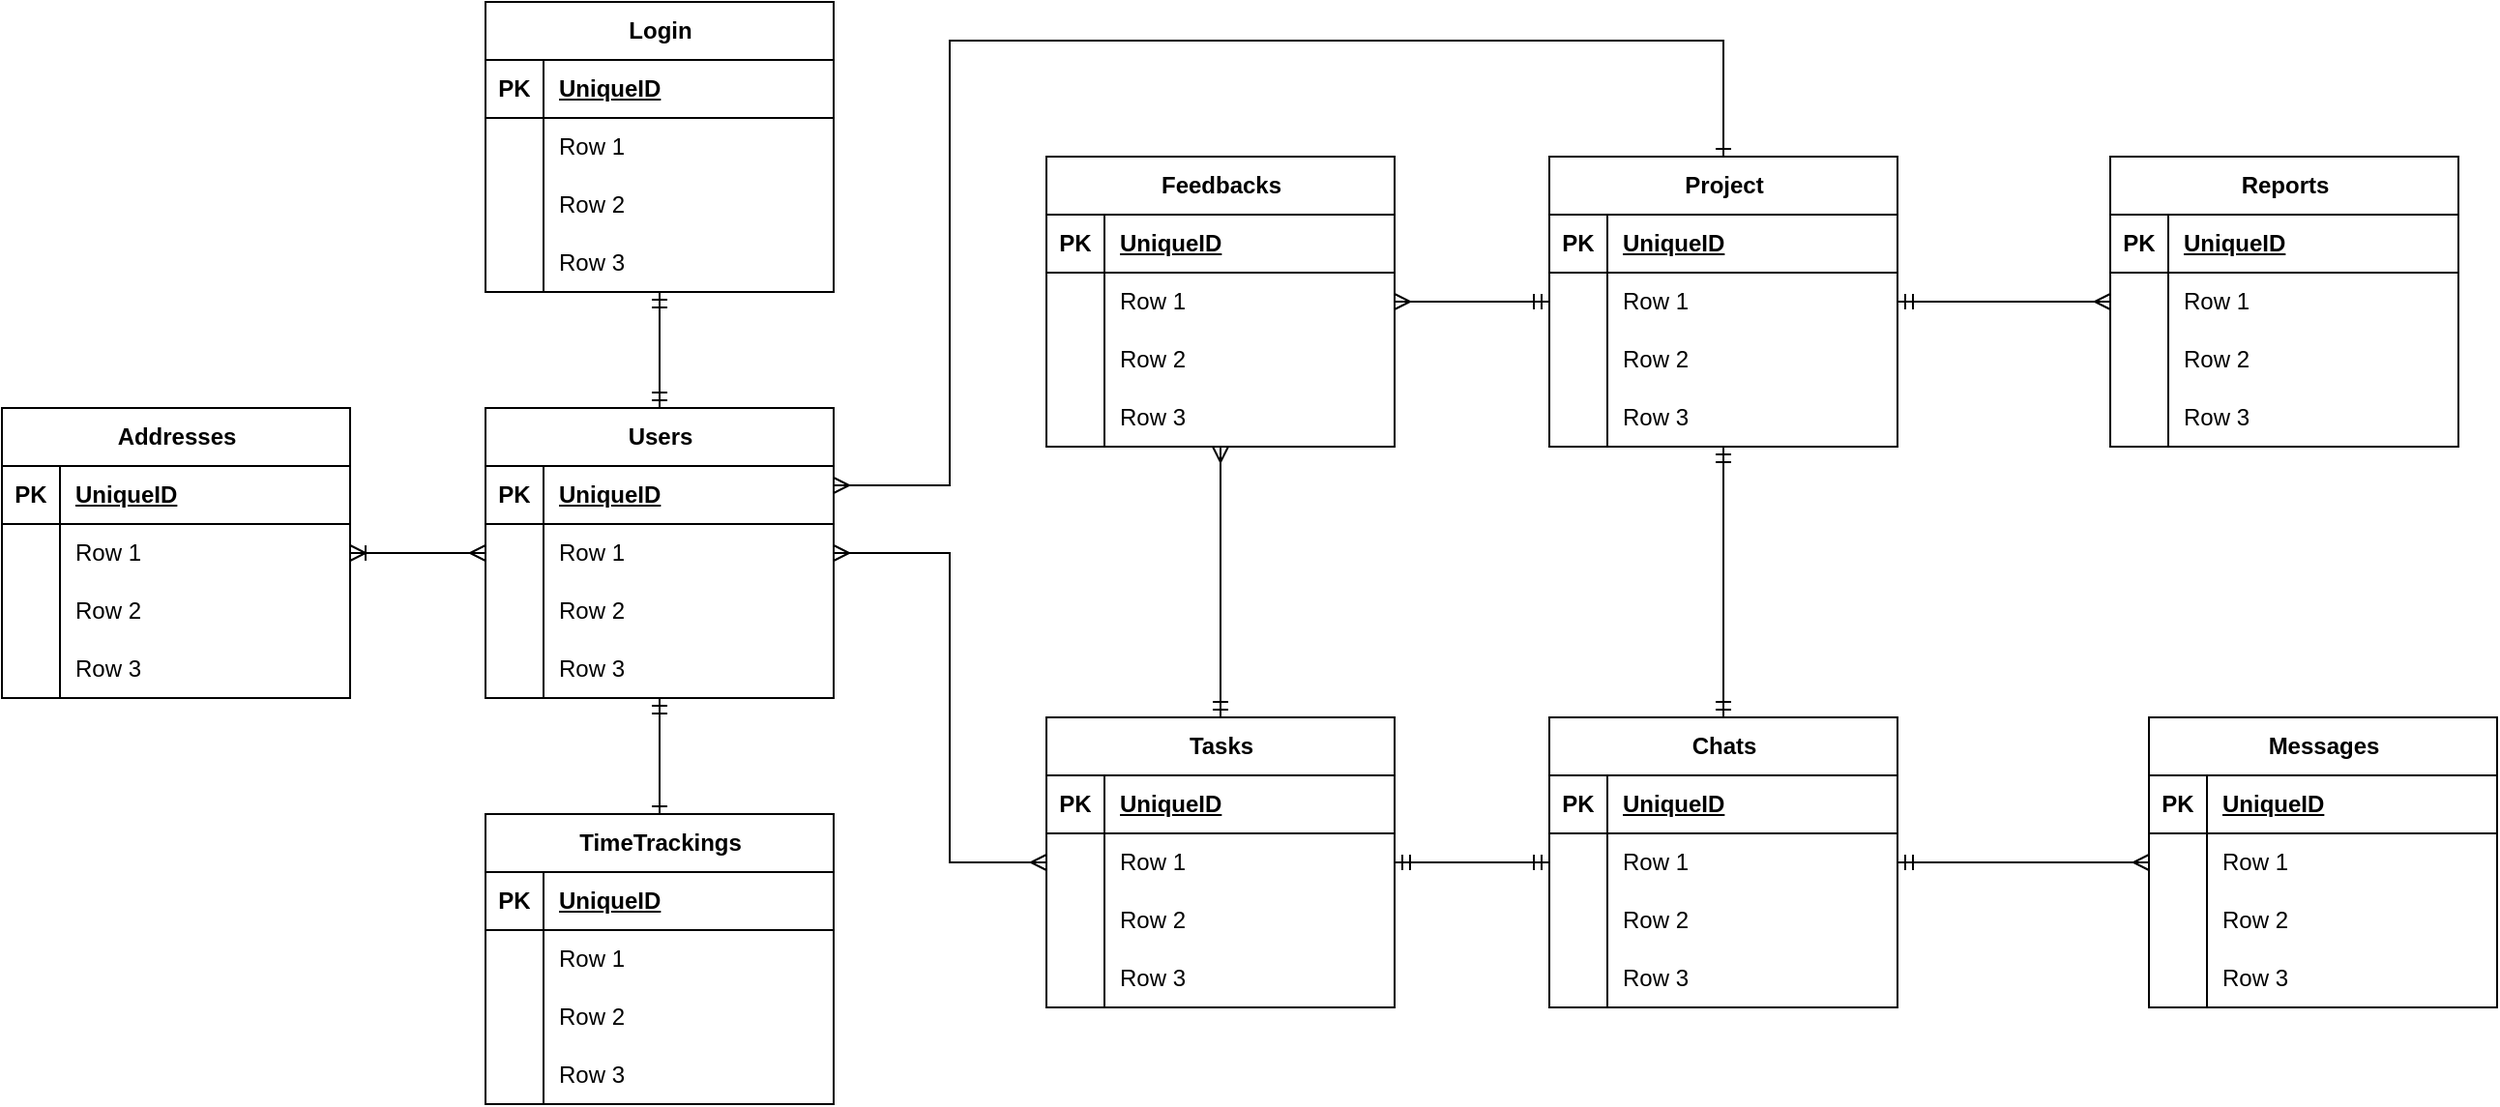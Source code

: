 <mxfile version="24.8.3">
  <diagram id="R2lEEEUBdFMjLlhIrx00" name="Page-1">
    <mxGraphModel dx="2109" dy="1755" grid="1" gridSize="10" guides="1" tooltips="1" connect="1" arrows="1" fold="1" page="1" pageScale="1" pageWidth="850" pageHeight="1100" math="0" shadow="0" extFonts="Permanent Marker^https://fonts.googleapis.com/css?family=Permanent+Marker">
      <root>
        <mxCell id="0" />
        <mxCell id="1" parent="0" />
        <mxCell id="1kP3x4EsZ9s0T8nyZkFA-34" value="Chats" style="shape=table;startSize=30;container=1;collapsible=1;childLayout=tableLayout;fixedRows=1;rowLines=0;fontStyle=1;align=center;resizeLast=1;html=1;" parent="1" vertex="1">
          <mxGeometry x="730" y="190" width="180" height="150" as="geometry" />
        </mxCell>
        <mxCell id="1kP3x4EsZ9s0T8nyZkFA-35" value="" style="shape=tableRow;horizontal=0;startSize=0;swimlaneHead=0;swimlaneBody=0;fillColor=none;collapsible=0;dropTarget=0;points=[[0,0.5],[1,0.5]];portConstraint=eastwest;top=0;left=0;right=0;bottom=1;" parent="1kP3x4EsZ9s0T8nyZkFA-34" vertex="1">
          <mxGeometry y="30" width="180" height="30" as="geometry" />
        </mxCell>
        <mxCell id="1kP3x4EsZ9s0T8nyZkFA-36" value="PK" style="shape=partialRectangle;connectable=0;fillColor=none;top=0;left=0;bottom=0;right=0;fontStyle=1;overflow=hidden;whiteSpace=wrap;html=1;" parent="1kP3x4EsZ9s0T8nyZkFA-35" vertex="1">
          <mxGeometry width="30" height="30" as="geometry">
            <mxRectangle width="30" height="30" as="alternateBounds" />
          </mxGeometry>
        </mxCell>
        <mxCell id="1kP3x4EsZ9s0T8nyZkFA-37" value="UniqueID" style="shape=partialRectangle;connectable=0;fillColor=none;top=0;left=0;bottom=0;right=0;align=left;spacingLeft=6;fontStyle=5;overflow=hidden;whiteSpace=wrap;html=1;" parent="1kP3x4EsZ9s0T8nyZkFA-35" vertex="1">
          <mxGeometry x="30" width="150" height="30" as="geometry">
            <mxRectangle width="150" height="30" as="alternateBounds" />
          </mxGeometry>
        </mxCell>
        <mxCell id="1kP3x4EsZ9s0T8nyZkFA-38" value="" style="shape=tableRow;horizontal=0;startSize=0;swimlaneHead=0;swimlaneBody=0;fillColor=none;collapsible=0;dropTarget=0;points=[[0,0.5],[1,0.5]];portConstraint=eastwest;top=0;left=0;right=0;bottom=0;" parent="1kP3x4EsZ9s0T8nyZkFA-34" vertex="1">
          <mxGeometry y="60" width="180" height="30" as="geometry" />
        </mxCell>
        <mxCell id="1kP3x4EsZ9s0T8nyZkFA-39" value="" style="shape=partialRectangle;connectable=0;fillColor=none;top=0;left=0;bottom=0;right=0;editable=1;overflow=hidden;whiteSpace=wrap;html=1;" parent="1kP3x4EsZ9s0T8nyZkFA-38" vertex="1">
          <mxGeometry width="30" height="30" as="geometry">
            <mxRectangle width="30" height="30" as="alternateBounds" />
          </mxGeometry>
        </mxCell>
        <mxCell id="1kP3x4EsZ9s0T8nyZkFA-40" value="Row 1" style="shape=partialRectangle;connectable=0;fillColor=none;top=0;left=0;bottom=0;right=0;align=left;spacingLeft=6;overflow=hidden;whiteSpace=wrap;html=1;" parent="1kP3x4EsZ9s0T8nyZkFA-38" vertex="1">
          <mxGeometry x="30" width="150" height="30" as="geometry">
            <mxRectangle width="150" height="30" as="alternateBounds" />
          </mxGeometry>
        </mxCell>
        <mxCell id="1kP3x4EsZ9s0T8nyZkFA-41" value="" style="shape=tableRow;horizontal=0;startSize=0;swimlaneHead=0;swimlaneBody=0;fillColor=none;collapsible=0;dropTarget=0;points=[[0,0.5],[1,0.5]];portConstraint=eastwest;top=0;left=0;right=0;bottom=0;" parent="1kP3x4EsZ9s0T8nyZkFA-34" vertex="1">
          <mxGeometry y="90" width="180" height="30" as="geometry" />
        </mxCell>
        <mxCell id="1kP3x4EsZ9s0T8nyZkFA-42" value="" style="shape=partialRectangle;connectable=0;fillColor=none;top=0;left=0;bottom=0;right=0;editable=1;overflow=hidden;whiteSpace=wrap;html=1;" parent="1kP3x4EsZ9s0T8nyZkFA-41" vertex="1">
          <mxGeometry width="30" height="30" as="geometry">
            <mxRectangle width="30" height="30" as="alternateBounds" />
          </mxGeometry>
        </mxCell>
        <mxCell id="1kP3x4EsZ9s0T8nyZkFA-43" value="Row 2" style="shape=partialRectangle;connectable=0;fillColor=none;top=0;left=0;bottom=0;right=0;align=left;spacingLeft=6;overflow=hidden;whiteSpace=wrap;html=1;" parent="1kP3x4EsZ9s0T8nyZkFA-41" vertex="1">
          <mxGeometry x="30" width="150" height="30" as="geometry">
            <mxRectangle width="150" height="30" as="alternateBounds" />
          </mxGeometry>
        </mxCell>
        <mxCell id="1kP3x4EsZ9s0T8nyZkFA-44" value="" style="shape=tableRow;horizontal=0;startSize=0;swimlaneHead=0;swimlaneBody=0;fillColor=none;collapsible=0;dropTarget=0;points=[[0,0.5],[1,0.5]];portConstraint=eastwest;top=0;left=0;right=0;bottom=0;" parent="1kP3x4EsZ9s0T8nyZkFA-34" vertex="1">
          <mxGeometry y="120" width="180" height="30" as="geometry" />
        </mxCell>
        <mxCell id="1kP3x4EsZ9s0T8nyZkFA-45" value="" style="shape=partialRectangle;connectable=0;fillColor=none;top=0;left=0;bottom=0;right=0;editable=1;overflow=hidden;whiteSpace=wrap;html=1;" parent="1kP3x4EsZ9s0T8nyZkFA-44" vertex="1">
          <mxGeometry width="30" height="30" as="geometry">
            <mxRectangle width="30" height="30" as="alternateBounds" />
          </mxGeometry>
        </mxCell>
        <mxCell id="1kP3x4EsZ9s0T8nyZkFA-46" value="Row 3" style="shape=partialRectangle;connectable=0;fillColor=none;top=0;left=0;bottom=0;right=0;align=left;spacingLeft=6;overflow=hidden;whiteSpace=wrap;html=1;" parent="1kP3x4EsZ9s0T8nyZkFA-44" vertex="1">
          <mxGeometry x="30" width="150" height="30" as="geometry">
            <mxRectangle width="150" height="30" as="alternateBounds" />
          </mxGeometry>
        </mxCell>
        <mxCell id="1kP3x4EsZ9s0T8nyZkFA-47" value="Messages" style="shape=table;startSize=30;container=1;collapsible=1;childLayout=tableLayout;fixedRows=1;rowLines=0;fontStyle=1;align=center;resizeLast=1;html=1;" parent="1" vertex="1">
          <mxGeometry x="1040" y="190" width="180" height="150" as="geometry" />
        </mxCell>
        <mxCell id="1kP3x4EsZ9s0T8nyZkFA-48" value="" style="shape=tableRow;horizontal=0;startSize=0;swimlaneHead=0;swimlaneBody=0;fillColor=none;collapsible=0;dropTarget=0;points=[[0,0.5],[1,0.5]];portConstraint=eastwest;top=0;left=0;right=0;bottom=1;" parent="1kP3x4EsZ9s0T8nyZkFA-47" vertex="1">
          <mxGeometry y="30" width="180" height="30" as="geometry" />
        </mxCell>
        <mxCell id="1kP3x4EsZ9s0T8nyZkFA-49" value="PK" style="shape=partialRectangle;connectable=0;fillColor=none;top=0;left=0;bottom=0;right=0;fontStyle=1;overflow=hidden;whiteSpace=wrap;html=1;" parent="1kP3x4EsZ9s0T8nyZkFA-48" vertex="1">
          <mxGeometry width="30" height="30" as="geometry">
            <mxRectangle width="30" height="30" as="alternateBounds" />
          </mxGeometry>
        </mxCell>
        <mxCell id="1kP3x4EsZ9s0T8nyZkFA-50" value="UniqueID" style="shape=partialRectangle;connectable=0;fillColor=none;top=0;left=0;bottom=0;right=0;align=left;spacingLeft=6;fontStyle=5;overflow=hidden;whiteSpace=wrap;html=1;" parent="1kP3x4EsZ9s0T8nyZkFA-48" vertex="1">
          <mxGeometry x="30" width="150" height="30" as="geometry">
            <mxRectangle width="150" height="30" as="alternateBounds" />
          </mxGeometry>
        </mxCell>
        <mxCell id="1kP3x4EsZ9s0T8nyZkFA-51" value="" style="shape=tableRow;horizontal=0;startSize=0;swimlaneHead=0;swimlaneBody=0;fillColor=none;collapsible=0;dropTarget=0;points=[[0,0.5],[1,0.5]];portConstraint=eastwest;top=0;left=0;right=0;bottom=0;" parent="1kP3x4EsZ9s0T8nyZkFA-47" vertex="1">
          <mxGeometry y="60" width="180" height="30" as="geometry" />
        </mxCell>
        <mxCell id="1kP3x4EsZ9s0T8nyZkFA-52" value="" style="shape=partialRectangle;connectable=0;fillColor=none;top=0;left=0;bottom=0;right=0;editable=1;overflow=hidden;whiteSpace=wrap;html=1;" parent="1kP3x4EsZ9s0T8nyZkFA-51" vertex="1">
          <mxGeometry width="30" height="30" as="geometry">
            <mxRectangle width="30" height="30" as="alternateBounds" />
          </mxGeometry>
        </mxCell>
        <mxCell id="1kP3x4EsZ9s0T8nyZkFA-53" value="Row 1" style="shape=partialRectangle;connectable=0;fillColor=none;top=0;left=0;bottom=0;right=0;align=left;spacingLeft=6;overflow=hidden;whiteSpace=wrap;html=1;" parent="1kP3x4EsZ9s0T8nyZkFA-51" vertex="1">
          <mxGeometry x="30" width="150" height="30" as="geometry">
            <mxRectangle width="150" height="30" as="alternateBounds" />
          </mxGeometry>
        </mxCell>
        <mxCell id="1kP3x4EsZ9s0T8nyZkFA-54" value="" style="shape=tableRow;horizontal=0;startSize=0;swimlaneHead=0;swimlaneBody=0;fillColor=none;collapsible=0;dropTarget=0;points=[[0,0.5],[1,0.5]];portConstraint=eastwest;top=0;left=0;right=0;bottom=0;" parent="1kP3x4EsZ9s0T8nyZkFA-47" vertex="1">
          <mxGeometry y="90" width="180" height="30" as="geometry" />
        </mxCell>
        <mxCell id="1kP3x4EsZ9s0T8nyZkFA-55" value="" style="shape=partialRectangle;connectable=0;fillColor=none;top=0;left=0;bottom=0;right=0;editable=1;overflow=hidden;whiteSpace=wrap;html=1;" parent="1kP3x4EsZ9s0T8nyZkFA-54" vertex="1">
          <mxGeometry width="30" height="30" as="geometry">
            <mxRectangle width="30" height="30" as="alternateBounds" />
          </mxGeometry>
        </mxCell>
        <mxCell id="1kP3x4EsZ9s0T8nyZkFA-56" value="Row 2" style="shape=partialRectangle;connectable=0;fillColor=none;top=0;left=0;bottom=0;right=0;align=left;spacingLeft=6;overflow=hidden;whiteSpace=wrap;html=1;" parent="1kP3x4EsZ9s0T8nyZkFA-54" vertex="1">
          <mxGeometry x="30" width="150" height="30" as="geometry">
            <mxRectangle width="150" height="30" as="alternateBounds" />
          </mxGeometry>
        </mxCell>
        <mxCell id="1kP3x4EsZ9s0T8nyZkFA-57" value="" style="shape=tableRow;horizontal=0;startSize=0;swimlaneHead=0;swimlaneBody=0;fillColor=none;collapsible=0;dropTarget=0;points=[[0,0.5],[1,0.5]];portConstraint=eastwest;top=0;left=0;right=0;bottom=0;" parent="1kP3x4EsZ9s0T8nyZkFA-47" vertex="1">
          <mxGeometry y="120" width="180" height="30" as="geometry" />
        </mxCell>
        <mxCell id="1kP3x4EsZ9s0T8nyZkFA-58" value="" style="shape=partialRectangle;connectable=0;fillColor=none;top=0;left=0;bottom=0;right=0;editable=1;overflow=hidden;whiteSpace=wrap;html=1;" parent="1kP3x4EsZ9s0T8nyZkFA-57" vertex="1">
          <mxGeometry width="30" height="30" as="geometry">
            <mxRectangle width="30" height="30" as="alternateBounds" />
          </mxGeometry>
        </mxCell>
        <mxCell id="1kP3x4EsZ9s0T8nyZkFA-59" value="Row 3" style="shape=partialRectangle;connectable=0;fillColor=none;top=0;left=0;bottom=0;right=0;align=left;spacingLeft=6;overflow=hidden;whiteSpace=wrap;html=1;" parent="1kP3x4EsZ9s0T8nyZkFA-57" vertex="1">
          <mxGeometry x="30" width="150" height="30" as="geometry">
            <mxRectangle width="150" height="30" as="alternateBounds" />
          </mxGeometry>
        </mxCell>
        <mxCell id="1kP3x4EsZ9s0T8nyZkFA-60" style="edgeStyle=orthogonalEdgeStyle;rounded=0;orthogonalLoop=1;jettySize=auto;html=1;endArrow=ERmany;endFill=0;startArrow=ERmandOne;startFill=0;" parent="1" source="1kP3x4EsZ9s0T8nyZkFA-38" target="1kP3x4EsZ9s0T8nyZkFA-47" edge="1">
          <mxGeometry relative="1" as="geometry" />
        </mxCell>
        <mxCell id="1kP3x4EsZ9s0T8nyZkFA-61" value="Login" style="shape=table;startSize=30;container=1;collapsible=1;childLayout=tableLayout;fixedRows=1;rowLines=0;fontStyle=1;align=center;resizeLast=1;html=1;" parent="1" vertex="1">
          <mxGeometry x="180" y="-180" width="180" height="150" as="geometry" />
        </mxCell>
        <mxCell id="1kP3x4EsZ9s0T8nyZkFA-62" value="" style="shape=tableRow;horizontal=0;startSize=0;swimlaneHead=0;swimlaneBody=0;fillColor=none;collapsible=0;dropTarget=0;points=[[0,0.5],[1,0.5]];portConstraint=eastwest;top=0;left=0;right=0;bottom=1;" parent="1kP3x4EsZ9s0T8nyZkFA-61" vertex="1">
          <mxGeometry y="30" width="180" height="30" as="geometry" />
        </mxCell>
        <mxCell id="1kP3x4EsZ9s0T8nyZkFA-63" value="PK" style="shape=partialRectangle;connectable=0;fillColor=none;top=0;left=0;bottom=0;right=0;fontStyle=1;overflow=hidden;whiteSpace=wrap;html=1;" parent="1kP3x4EsZ9s0T8nyZkFA-62" vertex="1">
          <mxGeometry width="30" height="30" as="geometry">
            <mxRectangle width="30" height="30" as="alternateBounds" />
          </mxGeometry>
        </mxCell>
        <mxCell id="1kP3x4EsZ9s0T8nyZkFA-64" value="UniqueID" style="shape=partialRectangle;connectable=0;fillColor=none;top=0;left=0;bottom=0;right=0;align=left;spacingLeft=6;fontStyle=5;overflow=hidden;whiteSpace=wrap;html=1;" parent="1kP3x4EsZ9s0T8nyZkFA-62" vertex="1">
          <mxGeometry x="30" width="150" height="30" as="geometry">
            <mxRectangle width="150" height="30" as="alternateBounds" />
          </mxGeometry>
        </mxCell>
        <mxCell id="1kP3x4EsZ9s0T8nyZkFA-65" value="" style="shape=tableRow;horizontal=0;startSize=0;swimlaneHead=0;swimlaneBody=0;fillColor=none;collapsible=0;dropTarget=0;points=[[0,0.5],[1,0.5]];portConstraint=eastwest;top=0;left=0;right=0;bottom=0;" parent="1kP3x4EsZ9s0T8nyZkFA-61" vertex="1">
          <mxGeometry y="60" width="180" height="30" as="geometry" />
        </mxCell>
        <mxCell id="1kP3x4EsZ9s0T8nyZkFA-66" value="" style="shape=partialRectangle;connectable=0;fillColor=none;top=0;left=0;bottom=0;right=0;editable=1;overflow=hidden;whiteSpace=wrap;html=1;" parent="1kP3x4EsZ9s0T8nyZkFA-65" vertex="1">
          <mxGeometry width="30" height="30" as="geometry">
            <mxRectangle width="30" height="30" as="alternateBounds" />
          </mxGeometry>
        </mxCell>
        <mxCell id="1kP3x4EsZ9s0T8nyZkFA-67" value="Row 1" style="shape=partialRectangle;connectable=0;fillColor=none;top=0;left=0;bottom=0;right=0;align=left;spacingLeft=6;overflow=hidden;whiteSpace=wrap;html=1;" parent="1kP3x4EsZ9s0T8nyZkFA-65" vertex="1">
          <mxGeometry x="30" width="150" height="30" as="geometry">
            <mxRectangle width="150" height="30" as="alternateBounds" />
          </mxGeometry>
        </mxCell>
        <mxCell id="1kP3x4EsZ9s0T8nyZkFA-68" value="" style="shape=tableRow;horizontal=0;startSize=0;swimlaneHead=0;swimlaneBody=0;fillColor=none;collapsible=0;dropTarget=0;points=[[0,0.5],[1,0.5]];portConstraint=eastwest;top=0;left=0;right=0;bottom=0;" parent="1kP3x4EsZ9s0T8nyZkFA-61" vertex="1">
          <mxGeometry y="90" width="180" height="30" as="geometry" />
        </mxCell>
        <mxCell id="1kP3x4EsZ9s0T8nyZkFA-69" value="" style="shape=partialRectangle;connectable=0;fillColor=none;top=0;left=0;bottom=0;right=0;editable=1;overflow=hidden;whiteSpace=wrap;html=1;" parent="1kP3x4EsZ9s0T8nyZkFA-68" vertex="1">
          <mxGeometry width="30" height="30" as="geometry">
            <mxRectangle width="30" height="30" as="alternateBounds" />
          </mxGeometry>
        </mxCell>
        <mxCell id="1kP3x4EsZ9s0T8nyZkFA-70" value="Row 2" style="shape=partialRectangle;connectable=0;fillColor=none;top=0;left=0;bottom=0;right=0;align=left;spacingLeft=6;overflow=hidden;whiteSpace=wrap;html=1;" parent="1kP3x4EsZ9s0T8nyZkFA-68" vertex="1">
          <mxGeometry x="30" width="150" height="30" as="geometry">
            <mxRectangle width="150" height="30" as="alternateBounds" />
          </mxGeometry>
        </mxCell>
        <mxCell id="1kP3x4EsZ9s0T8nyZkFA-71" value="" style="shape=tableRow;horizontal=0;startSize=0;swimlaneHead=0;swimlaneBody=0;fillColor=none;collapsible=0;dropTarget=0;points=[[0,0.5],[1,0.5]];portConstraint=eastwest;top=0;left=0;right=0;bottom=0;" parent="1kP3x4EsZ9s0T8nyZkFA-61" vertex="1">
          <mxGeometry y="120" width="180" height="30" as="geometry" />
        </mxCell>
        <mxCell id="1kP3x4EsZ9s0T8nyZkFA-72" value="" style="shape=partialRectangle;connectable=0;fillColor=none;top=0;left=0;bottom=0;right=0;editable=1;overflow=hidden;whiteSpace=wrap;html=1;" parent="1kP3x4EsZ9s0T8nyZkFA-71" vertex="1">
          <mxGeometry width="30" height="30" as="geometry">
            <mxRectangle width="30" height="30" as="alternateBounds" />
          </mxGeometry>
        </mxCell>
        <mxCell id="1kP3x4EsZ9s0T8nyZkFA-73" value="Row 3" style="shape=partialRectangle;connectable=0;fillColor=none;top=0;left=0;bottom=0;right=0;align=left;spacingLeft=6;overflow=hidden;whiteSpace=wrap;html=1;" parent="1kP3x4EsZ9s0T8nyZkFA-71" vertex="1">
          <mxGeometry x="30" width="150" height="30" as="geometry">
            <mxRectangle width="150" height="30" as="alternateBounds" />
          </mxGeometry>
        </mxCell>
        <mxCell id="1kP3x4EsZ9s0T8nyZkFA-115" style="edgeStyle=orthogonalEdgeStyle;rounded=0;orthogonalLoop=1;jettySize=auto;html=1;endArrow=ERone;endFill=0;startArrow=ERmandOne;startFill=0;" parent="1" source="1kP3x4EsZ9s0T8nyZkFA-74" target="1kP3x4EsZ9s0T8nyZkFA-102" edge="1">
          <mxGeometry relative="1" as="geometry" />
        </mxCell>
        <mxCell id="1kP3x4EsZ9s0T8nyZkFA-187" style="edgeStyle=orthogonalEdgeStyle;rounded=0;orthogonalLoop=1;jettySize=auto;html=1;endArrow=ERone;endFill=0;startArrow=ERmany;startFill=0;" parent="1" source="1kP3x4EsZ9s0T8nyZkFA-74" target="1kP3x4EsZ9s0T8nyZkFA-144" edge="1">
          <mxGeometry relative="1" as="geometry">
            <Array as="points">
              <mxPoint x="420" y="70" />
              <mxPoint x="420" y="-160" />
              <mxPoint x="820" y="-160" />
            </Array>
          </mxGeometry>
        </mxCell>
        <mxCell id="1kP3x4EsZ9s0T8nyZkFA-74" value="Users" style="shape=table;startSize=30;container=1;collapsible=1;childLayout=tableLayout;fixedRows=1;rowLines=0;fontStyle=1;align=center;resizeLast=1;html=1;" parent="1" vertex="1">
          <mxGeometry x="180" y="30" width="180" height="150" as="geometry" />
        </mxCell>
        <mxCell id="1kP3x4EsZ9s0T8nyZkFA-75" value="" style="shape=tableRow;horizontal=0;startSize=0;swimlaneHead=0;swimlaneBody=0;fillColor=none;collapsible=0;dropTarget=0;points=[[0,0.5],[1,0.5]];portConstraint=eastwest;top=0;left=0;right=0;bottom=1;" parent="1kP3x4EsZ9s0T8nyZkFA-74" vertex="1">
          <mxGeometry y="30" width="180" height="30" as="geometry" />
        </mxCell>
        <mxCell id="1kP3x4EsZ9s0T8nyZkFA-76" value="PK" style="shape=partialRectangle;connectable=0;fillColor=none;top=0;left=0;bottom=0;right=0;fontStyle=1;overflow=hidden;whiteSpace=wrap;html=1;" parent="1kP3x4EsZ9s0T8nyZkFA-75" vertex="1">
          <mxGeometry width="30" height="30" as="geometry">
            <mxRectangle width="30" height="30" as="alternateBounds" />
          </mxGeometry>
        </mxCell>
        <mxCell id="1kP3x4EsZ9s0T8nyZkFA-77" value="UniqueID" style="shape=partialRectangle;connectable=0;fillColor=none;top=0;left=0;bottom=0;right=0;align=left;spacingLeft=6;fontStyle=5;overflow=hidden;whiteSpace=wrap;html=1;" parent="1kP3x4EsZ9s0T8nyZkFA-75" vertex="1">
          <mxGeometry x="30" width="150" height="30" as="geometry">
            <mxRectangle width="150" height="30" as="alternateBounds" />
          </mxGeometry>
        </mxCell>
        <mxCell id="1kP3x4EsZ9s0T8nyZkFA-78" value="" style="shape=tableRow;horizontal=0;startSize=0;swimlaneHead=0;swimlaneBody=0;fillColor=none;collapsible=0;dropTarget=0;points=[[0,0.5],[1,0.5]];portConstraint=eastwest;top=0;left=0;right=0;bottom=0;" parent="1kP3x4EsZ9s0T8nyZkFA-74" vertex="1">
          <mxGeometry y="60" width="180" height="30" as="geometry" />
        </mxCell>
        <mxCell id="1kP3x4EsZ9s0T8nyZkFA-79" value="" style="shape=partialRectangle;connectable=0;fillColor=none;top=0;left=0;bottom=0;right=0;editable=1;overflow=hidden;whiteSpace=wrap;html=1;" parent="1kP3x4EsZ9s0T8nyZkFA-78" vertex="1">
          <mxGeometry width="30" height="30" as="geometry">
            <mxRectangle width="30" height="30" as="alternateBounds" />
          </mxGeometry>
        </mxCell>
        <mxCell id="1kP3x4EsZ9s0T8nyZkFA-80" value="Row 1" style="shape=partialRectangle;connectable=0;fillColor=none;top=0;left=0;bottom=0;right=0;align=left;spacingLeft=6;overflow=hidden;whiteSpace=wrap;html=1;" parent="1kP3x4EsZ9s0T8nyZkFA-78" vertex="1">
          <mxGeometry x="30" width="150" height="30" as="geometry">
            <mxRectangle width="150" height="30" as="alternateBounds" />
          </mxGeometry>
        </mxCell>
        <mxCell id="1kP3x4EsZ9s0T8nyZkFA-81" value="" style="shape=tableRow;horizontal=0;startSize=0;swimlaneHead=0;swimlaneBody=0;fillColor=none;collapsible=0;dropTarget=0;points=[[0,0.5],[1,0.5]];portConstraint=eastwest;top=0;left=0;right=0;bottom=0;" parent="1kP3x4EsZ9s0T8nyZkFA-74" vertex="1">
          <mxGeometry y="90" width="180" height="30" as="geometry" />
        </mxCell>
        <mxCell id="1kP3x4EsZ9s0T8nyZkFA-82" value="" style="shape=partialRectangle;connectable=0;fillColor=none;top=0;left=0;bottom=0;right=0;editable=1;overflow=hidden;whiteSpace=wrap;html=1;" parent="1kP3x4EsZ9s0T8nyZkFA-81" vertex="1">
          <mxGeometry width="30" height="30" as="geometry">
            <mxRectangle width="30" height="30" as="alternateBounds" />
          </mxGeometry>
        </mxCell>
        <mxCell id="1kP3x4EsZ9s0T8nyZkFA-83" value="Row 2" style="shape=partialRectangle;connectable=0;fillColor=none;top=0;left=0;bottom=0;right=0;align=left;spacingLeft=6;overflow=hidden;whiteSpace=wrap;html=1;" parent="1kP3x4EsZ9s0T8nyZkFA-81" vertex="1">
          <mxGeometry x="30" width="150" height="30" as="geometry">
            <mxRectangle width="150" height="30" as="alternateBounds" />
          </mxGeometry>
        </mxCell>
        <mxCell id="1kP3x4EsZ9s0T8nyZkFA-84" value="" style="shape=tableRow;horizontal=0;startSize=0;swimlaneHead=0;swimlaneBody=0;fillColor=none;collapsible=0;dropTarget=0;points=[[0,0.5],[1,0.5]];portConstraint=eastwest;top=0;left=0;right=0;bottom=0;" parent="1kP3x4EsZ9s0T8nyZkFA-74" vertex="1">
          <mxGeometry y="120" width="180" height="30" as="geometry" />
        </mxCell>
        <mxCell id="1kP3x4EsZ9s0T8nyZkFA-85" value="" style="shape=partialRectangle;connectable=0;fillColor=none;top=0;left=0;bottom=0;right=0;editable=1;overflow=hidden;whiteSpace=wrap;html=1;" parent="1kP3x4EsZ9s0T8nyZkFA-84" vertex="1">
          <mxGeometry width="30" height="30" as="geometry">
            <mxRectangle width="30" height="30" as="alternateBounds" />
          </mxGeometry>
        </mxCell>
        <mxCell id="1kP3x4EsZ9s0T8nyZkFA-86" value="Row 3" style="shape=partialRectangle;connectable=0;fillColor=none;top=0;left=0;bottom=0;right=0;align=left;spacingLeft=6;overflow=hidden;whiteSpace=wrap;html=1;" parent="1kP3x4EsZ9s0T8nyZkFA-84" vertex="1">
          <mxGeometry x="30" width="150" height="30" as="geometry">
            <mxRectangle width="150" height="30" as="alternateBounds" />
          </mxGeometry>
        </mxCell>
        <mxCell id="1kP3x4EsZ9s0T8nyZkFA-87" style="edgeStyle=orthogonalEdgeStyle;rounded=0;orthogonalLoop=1;jettySize=auto;html=1;endArrow=ERmandOne;endFill=0;startArrow=ERmandOne;startFill=0;" parent="1" source="1kP3x4EsZ9s0T8nyZkFA-61" target="1kP3x4EsZ9s0T8nyZkFA-74" edge="1">
          <mxGeometry relative="1" as="geometry" />
        </mxCell>
        <mxCell id="1kP3x4EsZ9s0T8nyZkFA-88" value="Addresses" style="shape=table;startSize=30;container=1;collapsible=1;childLayout=tableLayout;fixedRows=1;rowLines=0;fontStyle=1;align=center;resizeLast=1;html=1;" parent="1" vertex="1">
          <mxGeometry x="-70" y="30" width="180" height="150" as="geometry" />
        </mxCell>
        <mxCell id="1kP3x4EsZ9s0T8nyZkFA-89" value="" style="shape=tableRow;horizontal=0;startSize=0;swimlaneHead=0;swimlaneBody=0;fillColor=none;collapsible=0;dropTarget=0;points=[[0,0.5],[1,0.5]];portConstraint=eastwest;top=0;left=0;right=0;bottom=1;" parent="1kP3x4EsZ9s0T8nyZkFA-88" vertex="1">
          <mxGeometry y="30" width="180" height="30" as="geometry" />
        </mxCell>
        <mxCell id="1kP3x4EsZ9s0T8nyZkFA-90" value="PK" style="shape=partialRectangle;connectable=0;fillColor=none;top=0;left=0;bottom=0;right=0;fontStyle=1;overflow=hidden;whiteSpace=wrap;html=1;" parent="1kP3x4EsZ9s0T8nyZkFA-89" vertex="1">
          <mxGeometry width="30" height="30" as="geometry">
            <mxRectangle width="30" height="30" as="alternateBounds" />
          </mxGeometry>
        </mxCell>
        <mxCell id="1kP3x4EsZ9s0T8nyZkFA-91" value="UniqueID" style="shape=partialRectangle;connectable=0;fillColor=none;top=0;left=0;bottom=0;right=0;align=left;spacingLeft=6;fontStyle=5;overflow=hidden;whiteSpace=wrap;html=1;" parent="1kP3x4EsZ9s0T8nyZkFA-89" vertex="1">
          <mxGeometry x="30" width="150" height="30" as="geometry">
            <mxRectangle width="150" height="30" as="alternateBounds" />
          </mxGeometry>
        </mxCell>
        <mxCell id="1kP3x4EsZ9s0T8nyZkFA-92" value="" style="shape=tableRow;horizontal=0;startSize=0;swimlaneHead=0;swimlaneBody=0;fillColor=none;collapsible=0;dropTarget=0;points=[[0,0.5],[1,0.5]];portConstraint=eastwest;top=0;left=0;right=0;bottom=0;" parent="1kP3x4EsZ9s0T8nyZkFA-88" vertex="1">
          <mxGeometry y="60" width="180" height="30" as="geometry" />
        </mxCell>
        <mxCell id="1kP3x4EsZ9s0T8nyZkFA-93" value="" style="shape=partialRectangle;connectable=0;fillColor=none;top=0;left=0;bottom=0;right=0;editable=1;overflow=hidden;whiteSpace=wrap;html=1;" parent="1kP3x4EsZ9s0T8nyZkFA-92" vertex="1">
          <mxGeometry width="30" height="30" as="geometry">
            <mxRectangle width="30" height="30" as="alternateBounds" />
          </mxGeometry>
        </mxCell>
        <mxCell id="1kP3x4EsZ9s0T8nyZkFA-94" value="Row 1" style="shape=partialRectangle;connectable=0;fillColor=none;top=0;left=0;bottom=0;right=0;align=left;spacingLeft=6;overflow=hidden;whiteSpace=wrap;html=1;" parent="1kP3x4EsZ9s0T8nyZkFA-92" vertex="1">
          <mxGeometry x="30" width="150" height="30" as="geometry">
            <mxRectangle width="150" height="30" as="alternateBounds" />
          </mxGeometry>
        </mxCell>
        <mxCell id="1kP3x4EsZ9s0T8nyZkFA-95" value="" style="shape=tableRow;horizontal=0;startSize=0;swimlaneHead=0;swimlaneBody=0;fillColor=none;collapsible=0;dropTarget=0;points=[[0,0.5],[1,0.5]];portConstraint=eastwest;top=0;left=0;right=0;bottom=0;" parent="1kP3x4EsZ9s0T8nyZkFA-88" vertex="1">
          <mxGeometry y="90" width="180" height="30" as="geometry" />
        </mxCell>
        <mxCell id="1kP3x4EsZ9s0T8nyZkFA-96" value="" style="shape=partialRectangle;connectable=0;fillColor=none;top=0;left=0;bottom=0;right=0;editable=1;overflow=hidden;whiteSpace=wrap;html=1;" parent="1kP3x4EsZ9s0T8nyZkFA-95" vertex="1">
          <mxGeometry width="30" height="30" as="geometry">
            <mxRectangle width="30" height="30" as="alternateBounds" />
          </mxGeometry>
        </mxCell>
        <mxCell id="1kP3x4EsZ9s0T8nyZkFA-97" value="Row 2" style="shape=partialRectangle;connectable=0;fillColor=none;top=0;left=0;bottom=0;right=0;align=left;spacingLeft=6;overflow=hidden;whiteSpace=wrap;html=1;" parent="1kP3x4EsZ9s0T8nyZkFA-95" vertex="1">
          <mxGeometry x="30" width="150" height="30" as="geometry">
            <mxRectangle width="150" height="30" as="alternateBounds" />
          </mxGeometry>
        </mxCell>
        <mxCell id="1kP3x4EsZ9s0T8nyZkFA-98" value="" style="shape=tableRow;horizontal=0;startSize=0;swimlaneHead=0;swimlaneBody=0;fillColor=none;collapsible=0;dropTarget=0;points=[[0,0.5],[1,0.5]];portConstraint=eastwest;top=0;left=0;right=0;bottom=0;" parent="1kP3x4EsZ9s0T8nyZkFA-88" vertex="1">
          <mxGeometry y="120" width="180" height="30" as="geometry" />
        </mxCell>
        <mxCell id="1kP3x4EsZ9s0T8nyZkFA-99" value="" style="shape=partialRectangle;connectable=0;fillColor=none;top=0;left=0;bottom=0;right=0;editable=1;overflow=hidden;whiteSpace=wrap;html=1;" parent="1kP3x4EsZ9s0T8nyZkFA-98" vertex="1">
          <mxGeometry width="30" height="30" as="geometry">
            <mxRectangle width="30" height="30" as="alternateBounds" />
          </mxGeometry>
        </mxCell>
        <mxCell id="1kP3x4EsZ9s0T8nyZkFA-100" value="Row 3" style="shape=partialRectangle;connectable=0;fillColor=none;top=0;left=0;bottom=0;right=0;align=left;spacingLeft=6;overflow=hidden;whiteSpace=wrap;html=1;" parent="1kP3x4EsZ9s0T8nyZkFA-98" vertex="1">
          <mxGeometry x="30" width="150" height="30" as="geometry">
            <mxRectangle width="150" height="30" as="alternateBounds" />
          </mxGeometry>
        </mxCell>
        <mxCell id="1kP3x4EsZ9s0T8nyZkFA-101" style="edgeStyle=orthogonalEdgeStyle;rounded=0;orthogonalLoop=1;jettySize=auto;html=1;endArrow=ERoneToMany;endFill=0;startArrow=ERmany;startFill=0;" parent="1" source="1kP3x4EsZ9s0T8nyZkFA-78" target="1kP3x4EsZ9s0T8nyZkFA-88" edge="1">
          <mxGeometry relative="1" as="geometry" />
        </mxCell>
        <mxCell id="1kP3x4EsZ9s0T8nyZkFA-102" value="TimeTrackings" style="shape=table;startSize=30;container=1;collapsible=1;childLayout=tableLayout;fixedRows=1;rowLines=0;fontStyle=1;align=center;resizeLast=1;html=1;" parent="1" vertex="1">
          <mxGeometry x="180" y="240" width="180" height="150" as="geometry" />
        </mxCell>
        <mxCell id="1kP3x4EsZ9s0T8nyZkFA-103" value="" style="shape=tableRow;horizontal=0;startSize=0;swimlaneHead=0;swimlaneBody=0;fillColor=none;collapsible=0;dropTarget=0;points=[[0,0.5],[1,0.5]];portConstraint=eastwest;top=0;left=0;right=0;bottom=1;" parent="1kP3x4EsZ9s0T8nyZkFA-102" vertex="1">
          <mxGeometry y="30" width="180" height="30" as="geometry" />
        </mxCell>
        <mxCell id="1kP3x4EsZ9s0T8nyZkFA-104" value="PK" style="shape=partialRectangle;connectable=0;fillColor=none;top=0;left=0;bottom=0;right=0;fontStyle=1;overflow=hidden;whiteSpace=wrap;html=1;" parent="1kP3x4EsZ9s0T8nyZkFA-103" vertex="1">
          <mxGeometry width="30" height="30" as="geometry">
            <mxRectangle width="30" height="30" as="alternateBounds" />
          </mxGeometry>
        </mxCell>
        <mxCell id="1kP3x4EsZ9s0T8nyZkFA-105" value="UniqueID" style="shape=partialRectangle;connectable=0;fillColor=none;top=0;left=0;bottom=0;right=0;align=left;spacingLeft=6;fontStyle=5;overflow=hidden;whiteSpace=wrap;html=1;" parent="1kP3x4EsZ9s0T8nyZkFA-103" vertex="1">
          <mxGeometry x="30" width="150" height="30" as="geometry">
            <mxRectangle width="150" height="30" as="alternateBounds" />
          </mxGeometry>
        </mxCell>
        <mxCell id="1kP3x4EsZ9s0T8nyZkFA-106" value="" style="shape=tableRow;horizontal=0;startSize=0;swimlaneHead=0;swimlaneBody=0;fillColor=none;collapsible=0;dropTarget=0;points=[[0,0.5],[1,0.5]];portConstraint=eastwest;top=0;left=0;right=0;bottom=0;" parent="1kP3x4EsZ9s0T8nyZkFA-102" vertex="1">
          <mxGeometry y="60" width="180" height="30" as="geometry" />
        </mxCell>
        <mxCell id="1kP3x4EsZ9s0T8nyZkFA-107" value="" style="shape=partialRectangle;connectable=0;fillColor=none;top=0;left=0;bottom=0;right=0;editable=1;overflow=hidden;whiteSpace=wrap;html=1;" parent="1kP3x4EsZ9s0T8nyZkFA-106" vertex="1">
          <mxGeometry width="30" height="30" as="geometry">
            <mxRectangle width="30" height="30" as="alternateBounds" />
          </mxGeometry>
        </mxCell>
        <mxCell id="1kP3x4EsZ9s0T8nyZkFA-108" value="Row 1" style="shape=partialRectangle;connectable=0;fillColor=none;top=0;left=0;bottom=0;right=0;align=left;spacingLeft=6;overflow=hidden;whiteSpace=wrap;html=1;" parent="1kP3x4EsZ9s0T8nyZkFA-106" vertex="1">
          <mxGeometry x="30" width="150" height="30" as="geometry">
            <mxRectangle width="150" height="30" as="alternateBounds" />
          </mxGeometry>
        </mxCell>
        <mxCell id="1kP3x4EsZ9s0T8nyZkFA-109" value="" style="shape=tableRow;horizontal=0;startSize=0;swimlaneHead=0;swimlaneBody=0;fillColor=none;collapsible=0;dropTarget=0;points=[[0,0.5],[1,0.5]];portConstraint=eastwest;top=0;left=0;right=0;bottom=0;" parent="1kP3x4EsZ9s0T8nyZkFA-102" vertex="1">
          <mxGeometry y="90" width="180" height="30" as="geometry" />
        </mxCell>
        <mxCell id="1kP3x4EsZ9s0T8nyZkFA-110" value="" style="shape=partialRectangle;connectable=0;fillColor=none;top=0;left=0;bottom=0;right=0;editable=1;overflow=hidden;whiteSpace=wrap;html=1;" parent="1kP3x4EsZ9s0T8nyZkFA-109" vertex="1">
          <mxGeometry width="30" height="30" as="geometry">
            <mxRectangle width="30" height="30" as="alternateBounds" />
          </mxGeometry>
        </mxCell>
        <mxCell id="1kP3x4EsZ9s0T8nyZkFA-111" value="Row 2" style="shape=partialRectangle;connectable=0;fillColor=none;top=0;left=0;bottom=0;right=0;align=left;spacingLeft=6;overflow=hidden;whiteSpace=wrap;html=1;" parent="1kP3x4EsZ9s0T8nyZkFA-109" vertex="1">
          <mxGeometry x="30" width="150" height="30" as="geometry">
            <mxRectangle width="150" height="30" as="alternateBounds" />
          </mxGeometry>
        </mxCell>
        <mxCell id="1kP3x4EsZ9s0T8nyZkFA-112" value="" style="shape=tableRow;horizontal=0;startSize=0;swimlaneHead=0;swimlaneBody=0;fillColor=none;collapsible=0;dropTarget=0;points=[[0,0.5],[1,0.5]];portConstraint=eastwest;top=0;left=0;right=0;bottom=0;" parent="1kP3x4EsZ9s0T8nyZkFA-102" vertex="1">
          <mxGeometry y="120" width="180" height="30" as="geometry" />
        </mxCell>
        <mxCell id="1kP3x4EsZ9s0T8nyZkFA-113" value="" style="shape=partialRectangle;connectable=0;fillColor=none;top=0;left=0;bottom=0;right=0;editable=1;overflow=hidden;whiteSpace=wrap;html=1;" parent="1kP3x4EsZ9s0T8nyZkFA-112" vertex="1">
          <mxGeometry width="30" height="30" as="geometry">
            <mxRectangle width="30" height="30" as="alternateBounds" />
          </mxGeometry>
        </mxCell>
        <mxCell id="1kP3x4EsZ9s0T8nyZkFA-114" value="Row 3" style="shape=partialRectangle;connectable=0;fillColor=none;top=0;left=0;bottom=0;right=0;align=left;spacingLeft=6;overflow=hidden;whiteSpace=wrap;html=1;" parent="1kP3x4EsZ9s0T8nyZkFA-112" vertex="1">
          <mxGeometry x="30" width="150" height="30" as="geometry">
            <mxRectangle width="150" height="30" as="alternateBounds" />
          </mxGeometry>
        </mxCell>
        <mxCell id="1kP3x4EsZ9s0T8nyZkFA-143" style="edgeStyle=orthogonalEdgeStyle;rounded=0;orthogonalLoop=1;jettySize=auto;html=1;endArrow=ERmany;endFill=0;startArrow=ERmandOne;startFill=0;" parent="1" source="1kP3x4EsZ9s0T8nyZkFA-116" target="1kP3x4EsZ9s0T8nyZkFA-130" edge="1">
          <mxGeometry relative="1" as="geometry" />
        </mxCell>
        <mxCell id="1kP3x4EsZ9s0T8nyZkFA-186" style="edgeStyle=orthogonalEdgeStyle;rounded=0;orthogonalLoop=1;jettySize=auto;html=1;endArrow=ERmany;endFill=0;startArrow=ERmany;startFill=0;" parent="1" source="1kP3x4EsZ9s0T8nyZkFA-116" target="1kP3x4EsZ9s0T8nyZkFA-74" edge="1">
          <mxGeometry relative="1" as="geometry">
            <Array as="points">
              <mxPoint x="420" y="265" />
              <mxPoint x="420" y="105" />
            </Array>
          </mxGeometry>
        </mxCell>
        <mxCell id="1kP3x4EsZ9s0T8nyZkFA-116" value="Tasks" style="shape=table;startSize=30;container=1;collapsible=1;childLayout=tableLayout;fixedRows=1;rowLines=0;fontStyle=1;align=center;resizeLast=1;html=1;" parent="1" vertex="1">
          <mxGeometry x="470" y="190" width="180" height="150" as="geometry" />
        </mxCell>
        <mxCell id="1kP3x4EsZ9s0T8nyZkFA-117" value="" style="shape=tableRow;horizontal=0;startSize=0;swimlaneHead=0;swimlaneBody=0;fillColor=none;collapsible=0;dropTarget=0;points=[[0,0.5],[1,0.5]];portConstraint=eastwest;top=0;left=0;right=0;bottom=1;" parent="1kP3x4EsZ9s0T8nyZkFA-116" vertex="1">
          <mxGeometry y="30" width="180" height="30" as="geometry" />
        </mxCell>
        <mxCell id="1kP3x4EsZ9s0T8nyZkFA-118" value="PK" style="shape=partialRectangle;connectable=0;fillColor=none;top=0;left=0;bottom=0;right=0;fontStyle=1;overflow=hidden;whiteSpace=wrap;html=1;" parent="1kP3x4EsZ9s0T8nyZkFA-117" vertex="1">
          <mxGeometry width="30" height="30" as="geometry">
            <mxRectangle width="30" height="30" as="alternateBounds" />
          </mxGeometry>
        </mxCell>
        <mxCell id="1kP3x4EsZ9s0T8nyZkFA-119" value="UniqueID" style="shape=partialRectangle;connectable=0;fillColor=none;top=0;left=0;bottom=0;right=0;align=left;spacingLeft=6;fontStyle=5;overflow=hidden;whiteSpace=wrap;html=1;" parent="1kP3x4EsZ9s0T8nyZkFA-117" vertex="1">
          <mxGeometry x="30" width="150" height="30" as="geometry">
            <mxRectangle width="150" height="30" as="alternateBounds" />
          </mxGeometry>
        </mxCell>
        <mxCell id="1kP3x4EsZ9s0T8nyZkFA-120" value="" style="shape=tableRow;horizontal=0;startSize=0;swimlaneHead=0;swimlaneBody=0;fillColor=none;collapsible=0;dropTarget=0;points=[[0,0.5],[1,0.5]];portConstraint=eastwest;top=0;left=0;right=0;bottom=0;" parent="1kP3x4EsZ9s0T8nyZkFA-116" vertex="1">
          <mxGeometry y="60" width="180" height="30" as="geometry" />
        </mxCell>
        <mxCell id="1kP3x4EsZ9s0T8nyZkFA-121" value="" style="shape=partialRectangle;connectable=0;fillColor=none;top=0;left=0;bottom=0;right=0;editable=1;overflow=hidden;whiteSpace=wrap;html=1;" parent="1kP3x4EsZ9s0T8nyZkFA-120" vertex="1">
          <mxGeometry width="30" height="30" as="geometry">
            <mxRectangle width="30" height="30" as="alternateBounds" />
          </mxGeometry>
        </mxCell>
        <mxCell id="1kP3x4EsZ9s0T8nyZkFA-122" value="Row 1" style="shape=partialRectangle;connectable=0;fillColor=none;top=0;left=0;bottom=0;right=0;align=left;spacingLeft=6;overflow=hidden;whiteSpace=wrap;html=1;" parent="1kP3x4EsZ9s0T8nyZkFA-120" vertex="1">
          <mxGeometry x="30" width="150" height="30" as="geometry">
            <mxRectangle width="150" height="30" as="alternateBounds" />
          </mxGeometry>
        </mxCell>
        <mxCell id="1kP3x4EsZ9s0T8nyZkFA-123" value="" style="shape=tableRow;horizontal=0;startSize=0;swimlaneHead=0;swimlaneBody=0;fillColor=none;collapsible=0;dropTarget=0;points=[[0,0.5],[1,0.5]];portConstraint=eastwest;top=0;left=0;right=0;bottom=0;" parent="1kP3x4EsZ9s0T8nyZkFA-116" vertex="1">
          <mxGeometry y="90" width="180" height="30" as="geometry" />
        </mxCell>
        <mxCell id="1kP3x4EsZ9s0T8nyZkFA-124" value="" style="shape=partialRectangle;connectable=0;fillColor=none;top=0;left=0;bottom=0;right=0;editable=1;overflow=hidden;whiteSpace=wrap;html=1;" parent="1kP3x4EsZ9s0T8nyZkFA-123" vertex="1">
          <mxGeometry width="30" height="30" as="geometry">
            <mxRectangle width="30" height="30" as="alternateBounds" />
          </mxGeometry>
        </mxCell>
        <mxCell id="1kP3x4EsZ9s0T8nyZkFA-125" value="Row 2" style="shape=partialRectangle;connectable=0;fillColor=none;top=0;left=0;bottom=0;right=0;align=left;spacingLeft=6;overflow=hidden;whiteSpace=wrap;html=1;" parent="1kP3x4EsZ9s0T8nyZkFA-123" vertex="1">
          <mxGeometry x="30" width="150" height="30" as="geometry">
            <mxRectangle width="150" height="30" as="alternateBounds" />
          </mxGeometry>
        </mxCell>
        <mxCell id="1kP3x4EsZ9s0T8nyZkFA-126" value="" style="shape=tableRow;horizontal=0;startSize=0;swimlaneHead=0;swimlaneBody=0;fillColor=none;collapsible=0;dropTarget=0;points=[[0,0.5],[1,0.5]];portConstraint=eastwest;top=0;left=0;right=0;bottom=0;" parent="1kP3x4EsZ9s0T8nyZkFA-116" vertex="1">
          <mxGeometry y="120" width="180" height="30" as="geometry" />
        </mxCell>
        <mxCell id="1kP3x4EsZ9s0T8nyZkFA-127" value="" style="shape=partialRectangle;connectable=0;fillColor=none;top=0;left=0;bottom=0;right=0;editable=1;overflow=hidden;whiteSpace=wrap;html=1;" parent="1kP3x4EsZ9s0T8nyZkFA-126" vertex="1">
          <mxGeometry width="30" height="30" as="geometry">
            <mxRectangle width="30" height="30" as="alternateBounds" />
          </mxGeometry>
        </mxCell>
        <mxCell id="1kP3x4EsZ9s0T8nyZkFA-128" value="Row 3" style="shape=partialRectangle;connectable=0;fillColor=none;top=0;left=0;bottom=0;right=0;align=left;spacingLeft=6;overflow=hidden;whiteSpace=wrap;html=1;" parent="1kP3x4EsZ9s0T8nyZkFA-126" vertex="1">
          <mxGeometry x="30" width="150" height="30" as="geometry">
            <mxRectangle width="150" height="30" as="alternateBounds" />
          </mxGeometry>
        </mxCell>
        <mxCell id="1kP3x4EsZ9s0T8nyZkFA-129" style="edgeStyle=orthogonalEdgeStyle;rounded=0;orthogonalLoop=1;jettySize=auto;html=1;endArrow=ERmandOne;endFill=0;startArrow=ERmandOne;startFill=0;" parent="1" source="1kP3x4EsZ9s0T8nyZkFA-120" target="1kP3x4EsZ9s0T8nyZkFA-38" edge="1">
          <mxGeometry relative="1" as="geometry" />
        </mxCell>
        <mxCell id="1kP3x4EsZ9s0T8nyZkFA-130" value="Feedbacks" style="shape=table;startSize=30;container=1;collapsible=1;childLayout=tableLayout;fixedRows=1;rowLines=0;fontStyle=1;align=center;resizeLast=1;html=1;" parent="1" vertex="1">
          <mxGeometry x="470" y="-100" width="180" height="150" as="geometry" />
        </mxCell>
        <mxCell id="1kP3x4EsZ9s0T8nyZkFA-131" value="" style="shape=tableRow;horizontal=0;startSize=0;swimlaneHead=0;swimlaneBody=0;fillColor=none;collapsible=0;dropTarget=0;points=[[0,0.5],[1,0.5]];portConstraint=eastwest;top=0;left=0;right=0;bottom=1;" parent="1kP3x4EsZ9s0T8nyZkFA-130" vertex="1">
          <mxGeometry y="30" width="180" height="30" as="geometry" />
        </mxCell>
        <mxCell id="1kP3x4EsZ9s0T8nyZkFA-132" value="PK" style="shape=partialRectangle;connectable=0;fillColor=none;top=0;left=0;bottom=0;right=0;fontStyle=1;overflow=hidden;whiteSpace=wrap;html=1;" parent="1kP3x4EsZ9s0T8nyZkFA-131" vertex="1">
          <mxGeometry width="30" height="30" as="geometry">
            <mxRectangle width="30" height="30" as="alternateBounds" />
          </mxGeometry>
        </mxCell>
        <mxCell id="1kP3x4EsZ9s0T8nyZkFA-133" value="UniqueID" style="shape=partialRectangle;connectable=0;fillColor=none;top=0;left=0;bottom=0;right=0;align=left;spacingLeft=6;fontStyle=5;overflow=hidden;whiteSpace=wrap;html=1;" parent="1kP3x4EsZ9s0T8nyZkFA-131" vertex="1">
          <mxGeometry x="30" width="150" height="30" as="geometry">
            <mxRectangle width="150" height="30" as="alternateBounds" />
          </mxGeometry>
        </mxCell>
        <mxCell id="1kP3x4EsZ9s0T8nyZkFA-134" value="" style="shape=tableRow;horizontal=0;startSize=0;swimlaneHead=0;swimlaneBody=0;fillColor=none;collapsible=0;dropTarget=0;points=[[0,0.5],[1,0.5]];portConstraint=eastwest;top=0;left=0;right=0;bottom=0;" parent="1kP3x4EsZ9s0T8nyZkFA-130" vertex="1">
          <mxGeometry y="60" width="180" height="30" as="geometry" />
        </mxCell>
        <mxCell id="1kP3x4EsZ9s0T8nyZkFA-135" value="" style="shape=partialRectangle;connectable=0;fillColor=none;top=0;left=0;bottom=0;right=0;editable=1;overflow=hidden;whiteSpace=wrap;html=1;" parent="1kP3x4EsZ9s0T8nyZkFA-134" vertex="1">
          <mxGeometry width="30" height="30" as="geometry">
            <mxRectangle width="30" height="30" as="alternateBounds" />
          </mxGeometry>
        </mxCell>
        <mxCell id="1kP3x4EsZ9s0T8nyZkFA-136" value="Row 1" style="shape=partialRectangle;connectable=0;fillColor=none;top=0;left=0;bottom=0;right=0;align=left;spacingLeft=6;overflow=hidden;whiteSpace=wrap;html=1;" parent="1kP3x4EsZ9s0T8nyZkFA-134" vertex="1">
          <mxGeometry x="30" width="150" height="30" as="geometry">
            <mxRectangle width="150" height="30" as="alternateBounds" />
          </mxGeometry>
        </mxCell>
        <mxCell id="1kP3x4EsZ9s0T8nyZkFA-137" value="" style="shape=tableRow;horizontal=0;startSize=0;swimlaneHead=0;swimlaneBody=0;fillColor=none;collapsible=0;dropTarget=0;points=[[0,0.5],[1,0.5]];portConstraint=eastwest;top=0;left=0;right=0;bottom=0;" parent="1kP3x4EsZ9s0T8nyZkFA-130" vertex="1">
          <mxGeometry y="90" width="180" height="30" as="geometry" />
        </mxCell>
        <mxCell id="1kP3x4EsZ9s0T8nyZkFA-138" value="" style="shape=partialRectangle;connectable=0;fillColor=none;top=0;left=0;bottom=0;right=0;editable=1;overflow=hidden;whiteSpace=wrap;html=1;" parent="1kP3x4EsZ9s0T8nyZkFA-137" vertex="1">
          <mxGeometry width="30" height="30" as="geometry">
            <mxRectangle width="30" height="30" as="alternateBounds" />
          </mxGeometry>
        </mxCell>
        <mxCell id="1kP3x4EsZ9s0T8nyZkFA-139" value="Row 2" style="shape=partialRectangle;connectable=0;fillColor=none;top=0;left=0;bottom=0;right=0;align=left;spacingLeft=6;overflow=hidden;whiteSpace=wrap;html=1;" parent="1kP3x4EsZ9s0T8nyZkFA-137" vertex="1">
          <mxGeometry x="30" width="150" height="30" as="geometry">
            <mxRectangle width="150" height="30" as="alternateBounds" />
          </mxGeometry>
        </mxCell>
        <mxCell id="1kP3x4EsZ9s0T8nyZkFA-140" value="" style="shape=tableRow;horizontal=0;startSize=0;swimlaneHead=0;swimlaneBody=0;fillColor=none;collapsible=0;dropTarget=0;points=[[0,0.5],[1,0.5]];portConstraint=eastwest;top=0;left=0;right=0;bottom=0;" parent="1kP3x4EsZ9s0T8nyZkFA-130" vertex="1">
          <mxGeometry y="120" width="180" height="30" as="geometry" />
        </mxCell>
        <mxCell id="1kP3x4EsZ9s0T8nyZkFA-141" value="" style="shape=partialRectangle;connectable=0;fillColor=none;top=0;left=0;bottom=0;right=0;editable=1;overflow=hidden;whiteSpace=wrap;html=1;" parent="1kP3x4EsZ9s0T8nyZkFA-140" vertex="1">
          <mxGeometry width="30" height="30" as="geometry">
            <mxRectangle width="30" height="30" as="alternateBounds" />
          </mxGeometry>
        </mxCell>
        <mxCell id="1kP3x4EsZ9s0T8nyZkFA-142" value="Row 3" style="shape=partialRectangle;connectable=0;fillColor=none;top=0;left=0;bottom=0;right=0;align=left;spacingLeft=6;overflow=hidden;whiteSpace=wrap;html=1;" parent="1kP3x4EsZ9s0T8nyZkFA-140" vertex="1">
          <mxGeometry x="30" width="150" height="30" as="geometry">
            <mxRectangle width="150" height="30" as="alternateBounds" />
          </mxGeometry>
        </mxCell>
        <mxCell id="1kP3x4EsZ9s0T8nyZkFA-170" style="edgeStyle=orthogonalEdgeStyle;rounded=0;orthogonalLoop=1;jettySize=auto;html=1;endArrow=ERmany;endFill=0;startArrow=ERmandOne;startFill=0;" parent="1" source="1kP3x4EsZ9s0T8nyZkFA-144" target="1kP3x4EsZ9s0T8nyZkFA-130" edge="1">
          <mxGeometry relative="1" as="geometry" />
        </mxCell>
        <mxCell id="1kP3x4EsZ9s0T8nyZkFA-171" style="edgeStyle=orthogonalEdgeStyle;rounded=0;orthogonalLoop=1;jettySize=auto;html=1;endArrow=ERmandOne;endFill=0;startArrow=ERmandOne;startFill=0;" parent="1" source="1kP3x4EsZ9s0T8nyZkFA-144" target="1kP3x4EsZ9s0T8nyZkFA-34" edge="1">
          <mxGeometry relative="1" as="geometry" />
        </mxCell>
        <mxCell id="1kP3x4EsZ9s0T8nyZkFA-185" style="edgeStyle=orthogonalEdgeStyle;rounded=0;orthogonalLoop=1;jettySize=auto;html=1;endArrow=ERmany;endFill=0;startArrow=ERmandOne;startFill=0;" parent="1" source="1kP3x4EsZ9s0T8nyZkFA-144" target="1kP3x4EsZ9s0T8nyZkFA-172" edge="1">
          <mxGeometry relative="1" as="geometry" />
        </mxCell>
        <mxCell id="1kP3x4EsZ9s0T8nyZkFA-144" value="Project" style="shape=table;startSize=30;container=1;collapsible=1;childLayout=tableLayout;fixedRows=1;rowLines=0;fontStyle=1;align=center;resizeLast=1;html=1;" parent="1" vertex="1">
          <mxGeometry x="730" y="-100" width="180" height="150" as="geometry" />
        </mxCell>
        <mxCell id="1kP3x4EsZ9s0T8nyZkFA-145" value="" style="shape=tableRow;horizontal=0;startSize=0;swimlaneHead=0;swimlaneBody=0;fillColor=none;collapsible=0;dropTarget=0;points=[[0,0.5],[1,0.5]];portConstraint=eastwest;top=0;left=0;right=0;bottom=1;" parent="1kP3x4EsZ9s0T8nyZkFA-144" vertex="1">
          <mxGeometry y="30" width="180" height="30" as="geometry" />
        </mxCell>
        <mxCell id="1kP3x4EsZ9s0T8nyZkFA-146" value="PK" style="shape=partialRectangle;connectable=0;fillColor=none;top=0;left=0;bottom=0;right=0;fontStyle=1;overflow=hidden;whiteSpace=wrap;html=1;" parent="1kP3x4EsZ9s0T8nyZkFA-145" vertex="1">
          <mxGeometry width="30" height="30" as="geometry">
            <mxRectangle width="30" height="30" as="alternateBounds" />
          </mxGeometry>
        </mxCell>
        <mxCell id="1kP3x4EsZ9s0T8nyZkFA-147" value="UniqueID" style="shape=partialRectangle;connectable=0;fillColor=none;top=0;left=0;bottom=0;right=0;align=left;spacingLeft=6;fontStyle=5;overflow=hidden;whiteSpace=wrap;html=1;" parent="1kP3x4EsZ9s0T8nyZkFA-145" vertex="1">
          <mxGeometry x="30" width="150" height="30" as="geometry">
            <mxRectangle width="150" height="30" as="alternateBounds" />
          </mxGeometry>
        </mxCell>
        <mxCell id="1kP3x4EsZ9s0T8nyZkFA-148" value="" style="shape=tableRow;horizontal=0;startSize=0;swimlaneHead=0;swimlaneBody=0;fillColor=none;collapsible=0;dropTarget=0;points=[[0,0.5],[1,0.5]];portConstraint=eastwest;top=0;left=0;right=0;bottom=0;" parent="1kP3x4EsZ9s0T8nyZkFA-144" vertex="1">
          <mxGeometry y="60" width="180" height="30" as="geometry" />
        </mxCell>
        <mxCell id="1kP3x4EsZ9s0T8nyZkFA-149" value="" style="shape=partialRectangle;connectable=0;fillColor=none;top=0;left=0;bottom=0;right=0;editable=1;overflow=hidden;whiteSpace=wrap;html=1;" parent="1kP3x4EsZ9s0T8nyZkFA-148" vertex="1">
          <mxGeometry width="30" height="30" as="geometry">
            <mxRectangle width="30" height="30" as="alternateBounds" />
          </mxGeometry>
        </mxCell>
        <mxCell id="1kP3x4EsZ9s0T8nyZkFA-150" value="Row 1" style="shape=partialRectangle;connectable=0;fillColor=none;top=0;left=0;bottom=0;right=0;align=left;spacingLeft=6;overflow=hidden;whiteSpace=wrap;html=1;" parent="1kP3x4EsZ9s0T8nyZkFA-148" vertex="1">
          <mxGeometry x="30" width="150" height="30" as="geometry">
            <mxRectangle width="150" height="30" as="alternateBounds" />
          </mxGeometry>
        </mxCell>
        <mxCell id="1kP3x4EsZ9s0T8nyZkFA-151" value="" style="shape=tableRow;horizontal=0;startSize=0;swimlaneHead=0;swimlaneBody=0;fillColor=none;collapsible=0;dropTarget=0;points=[[0,0.5],[1,0.5]];portConstraint=eastwest;top=0;left=0;right=0;bottom=0;" parent="1kP3x4EsZ9s0T8nyZkFA-144" vertex="1">
          <mxGeometry y="90" width="180" height="30" as="geometry" />
        </mxCell>
        <mxCell id="1kP3x4EsZ9s0T8nyZkFA-152" value="" style="shape=partialRectangle;connectable=0;fillColor=none;top=0;left=0;bottom=0;right=0;editable=1;overflow=hidden;whiteSpace=wrap;html=1;" parent="1kP3x4EsZ9s0T8nyZkFA-151" vertex="1">
          <mxGeometry width="30" height="30" as="geometry">
            <mxRectangle width="30" height="30" as="alternateBounds" />
          </mxGeometry>
        </mxCell>
        <mxCell id="1kP3x4EsZ9s0T8nyZkFA-153" value="Row 2" style="shape=partialRectangle;connectable=0;fillColor=none;top=0;left=0;bottom=0;right=0;align=left;spacingLeft=6;overflow=hidden;whiteSpace=wrap;html=1;" parent="1kP3x4EsZ9s0T8nyZkFA-151" vertex="1">
          <mxGeometry x="30" width="150" height="30" as="geometry">
            <mxRectangle width="150" height="30" as="alternateBounds" />
          </mxGeometry>
        </mxCell>
        <mxCell id="1kP3x4EsZ9s0T8nyZkFA-154" value="" style="shape=tableRow;horizontal=0;startSize=0;swimlaneHead=0;swimlaneBody=0;fillColor=none;collapsible=0;dropTarget=0;points=[[0,0.5],[1,0.5]];portConstraint=eastwest;top=0;left=0;right=0;bottom=0;" parent="1kP3x4EsZ9s0T8nyZkFA-144" vertex="1">
          <mxGeometry y="120" width="180" height="30" as="geometry" />
        </mxCell>
        <mxCell id="1kP3x4EsZ9s0T8nyZkFA-155" value="" style="shape=partialRectangle;connectable=0;fillColor=none;top=0;left=0;bottom=0;right=0;editable=1;overflow=hidden;whiteSpace=wrap;html=1;" parent="1kP3x4EsZ9s0T8nyZkFA-154" vertex="1">
          <mxGeometry width="30" height="30" as="geometry">
            <mxRectangle width="30" height="30" as="alternateBounds" />
          </mxGeometry>
        </mxCell>
        <mxCell id="1kP3x4EsZ9s0T8nyZkFA-156" value="Row 3" style="shape=partialRectangle;connectable=0;fillColor=none;top=0;left=0;bottom=0;right=0;align=left;spacingLeft=6;overflow=hidden;whiteSpace=wrap;html=1;" parent="1kP3x4EsZ9s0T8nyZkFA-154" vertex="1">
          <mxGeometry x="30" width="150" height="30" as="geometry">
            <mxRectangle width="150" height="30" as="alternateBounds" />
          </mxGeometry>
        </mxCell>
        <mxCell id="1kP3x4EsZ9s0T8nyZkFA-172" value="Reports" style="shape=table;startSize=30;container=1;collapsible=1;childLayout=tableLayout;fixedRows=1;rowLines=0;fontStyle=1;align=center;resizeLast=1;html=1;" parent="1" vertex="1">
          <mxGeometry x="1020" y="-100" width="180" height="150" as="geometry" />
        </mxCell>
        <mxCell id="1kP3x4EsZ9s0T8nyZkFA-173" value="" style="shape=tableRow;horizontal=0;startSize=0;swimlaneHead=0;swimlaneBody=0;fillColor=none;collapsible=0;dropTarget=0;points=[[0,0.5],[1,0.5]];portConstraint=eastwest;top=0;left=0;right=0;bottom=1;" parent="1kP3x4EsZ9s0T8nyZkFA-172" vertex="1">
          <mxGeometry y="30" width="180" height="30" as="geometry" />
        </mxCell>
        <mxCell id="1kP3x4EsZ9s0T8nyZkFA-174" value="PK" style="shape=partialRectangle;connectable=0;fillColor=none;top=0;left=0;bottom=0;right=0;fontStyle=1;overflow=hidden;whiteSpace=wrap;html=1;" parent="1kP3x4EsZ9s0T8nyZkFA-173" vertex="1">
          <mxGeometry width="30" height="30" as="geometry">
            <mxRectangle width="30" height="30" as="alternateBounds" />
          </mxGeometry>
        </mxCell>
        <mxCell id="1kP3x4EsZ9s0T8nyZkFA-175" value="UniqueID" style="shape=partialRectangle;connectable=0;fillColor=none;top=0;left=0;bottom=0;right=0;align=left;spacingLeft=6;fontStyle=5;overflow=hidden;whiteSpace=wrap;html=1;" parent="1kP3x4EsZ9s0T8nyZkFA-173" vertex="1">
          <mxGeometry x="30" width="150" height="30" as="geometry">
            <mxRectangle width="150" height="30" as="alternateBounds" />
          </mxGeometry>
        </mxCell>
        <mxCell id="1kP3x4EsZ9s0T8nyZkFA-176" value="" style="shape=tableRow;horizontal=0;startSize=0;swimlaneHead=0;swimlaneBody=0;fillColor=none;collapsible=0;dropTarget=0;points=[[0,0.5],[1,0.5]];portConstraint=eastwest;top=0;left=0;right=0;bottom=0;" parent="1kP3x4EsZ9s0T8nyZkFA-172" vertex="1">
          <mxGeometry y="60" width="180" height="30" as="geometry" />
        </mxCell>
        <mxCell id="1kP3x4EsZ9s0T8nyZkFA-177" value="" style="shape=partialRectangle;connectable=0;fillColor=none;top=0;left=0;bottom=0;right=0;editable=1;overflow=hidden;whiteSpace=wrap;html=1;" parent="1kP3x4EsZ9s0T8nyZkFA-176" vertex="1">
          <mxGeometry width="30" height="30" as="geometry">
            <mxRectangle width="30" height="30" as="alternateBounds" />
          </mxGeometry>
        </mxCell>
        <mxCell id="1kP3x4EsZ9s0T8nyZkFA-178" value="Row 1" style="shape=partialRectangle;connectable=0;fillColor=none;top=0;left=0;bottom=0;right=0;align=left;spacingLeft=6;overflow=hidden;whiteSpace=wrap;html=1;" parent="1kP3x4EsZ9s0T8nyZkFA-176" vertex="1">
          <mxGeometry x="30" width="150" height="30" as="geometry">
            <mxRectangle width="150" height="30" as="alternateBounds" />
          </mxGeometry>
        </mxCell>
        <mxCell id="1kP3x4EsZ9s0T8nyZkFA-179" value="" style="shape=tableRow;horizontal=0;startSize=0;swimlaneHead=0;swimlaneBody=0;fillColor=none;collapsible=0;dropTarget=0;points=[[0,0.5],[1,0.5]];portConstraint=eastwest;top=0;left=0;right=0;bottom=0;" parent="1kP3x4EsZ9s0T8nyZkFA-172" vertex="1">
          <mxGeometry y="90" width="180" height="30" as="geometry" />
        </mxCell>
        <mxCell id="1kP3x4EsZ9s0T8nyZkFA-180" value="" style="shape=partialRectangle;connectable=0;fillColor=none;top=0;left=0;bottom=0;right=0;editable=1;overflow=hidden;whiteSpace=wrap;html=1;" parent="1kP3x4EsZ9s0T8nyZkFA-179" vertex="1">
          <mxGeometry width="30" height="30" as="geometry">
            <mxRectangle width="30" height="30" as="alternateBounds" />
          </mxGeometry>
        </mxCell>
        <mxCell id="1kP3x4EsZ9s0T8nyZkFA-181" value="Row 2" style="shape=partialRectangle;connectable=0;fillColor=none;top=0;left=0;bottom=0;right=0;align=left;spacingLeft=6;overflow=hidden;whiteSpace=wrap;html=1;" parent="1kP3x4EsZ9s0T8nyZkFA-179" vertex="1">
          <mxGeometry x="30" width="150" height="30" as="geometry">
            <mxRectangle width="150" height="30" as="alternateBounds" />
          </mxGeometry>
        </mxCell>
        <mxCell id="1kP3x4EsZ9s0T8nyZkFA-182" value="" style="shape=tableRow;horizontal=0;startSize=0;swimlaneHead=0;swimlaneBody=0;fillColor=none;collapsible=0;dropTarget=0;points=[[0,0.5],[1,0.5]];portConstraint=eastwest;top=0;left=0;right=0;bottom=0;" parent="1kP3x4EsZ9s0T8nyZkFA-172" vertex="1">
          <mxGeometry y="120" width="180" height="30" as="geometry" />
        </mxCell>
        <mxCell id="1kP3x4EsZ9s0T8nyZkFA-183" value="" style="shape=partialRectangle;connectable=0;fillColor=none;top=0;left=0;bottom=0;right=0;editable=1;overflow=hidden;whiteSpace=wrap;html=1;" parent="1kP3x4EsZ9s0T8nyZkFA-182" vertex="1">
          <mxGeometry width="30" height="30" as="geometry">
            <mxRectangle width="30" height="30" as="alternateBounds" />
          </mxGeometry>
        </mxCell>
        <mxCell id="1kP3x4EsZ9s0T8nyZkFA-184" value="Row 3" style="shape=partialRectangle;connectable=0;fillColor=none;top=0;left=0;bottom=0;right=0;align=left;spacingLeft=6;overflow=hidden;whiteSpace=wrap;html=1;" parent="1kP3x4EsZ9s0T8nyZkFA-182" vertex="1">
          <mxGeometry x="30" width="150" height="30" as="geometry">
            <mxRectangle width="150" height="30" as="alternateBounds" />
          </mxGeometry>
        </mxCell>
      </root>
    </mxGraphModel>
  </diagram>
</mxfile>
